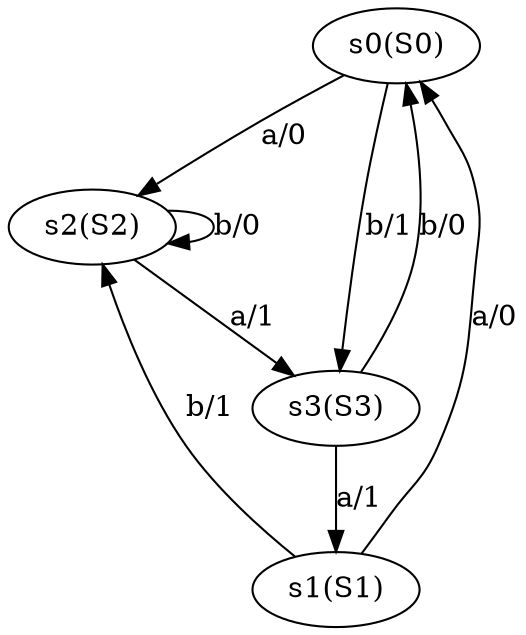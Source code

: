 digraph "generated 7" {
	s0 [label="s0(S0)"]
	s2 [label="s2(S2)"]
	s3 [label="s3(S3)"]
	s1 [label="s1(S1)"]
	s0 -> s2 [label="a/0"]
	s0 -> s3 [label="b/1"]
	s1 -> s0 [label="a/0"]
	s1 -> s2 [label="b/1"]
	s2 -> s3 [label="a/1"]
	s2 -> s2 [label="b/0"]
	s3 -> s1 [label="a/1"]
	s3 -> s0 [label="b/0"]
}
